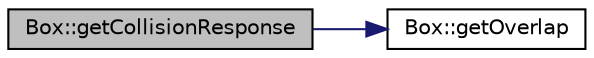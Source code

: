digraph "Box::getCollisionResponse"
{
 // LATEX_PDF_SIZE
  edge [fontname="Helvetica",fontsize="10",labelfontname="Helvetica",labelfontsize="10"];
  node [fontname="Helvetica",fontsize="10",shape=record];
  rankdir="LR";
  Node1 [label="Box::getCollisionResponse",height=0.2,width=0.4,color="black", fillcolor="grey75", style="filled", fontcolor="black",tooltip="Gets the response when object has collided with otherBox."];
  Node1 -> Node2 [color="midnightblue",fontsize="10",style="solid",fontname="Helvetica"];
  Node2 [label="Box::getOverlap",height=0.2,width=0.4,color="black", fillcolor="white", style="filled",URL="$struct_box.html#a6633e7d3fa5eef7dc164ca2280b38708",tooltip="Gets the overlap value of the 2 planes."];
}
